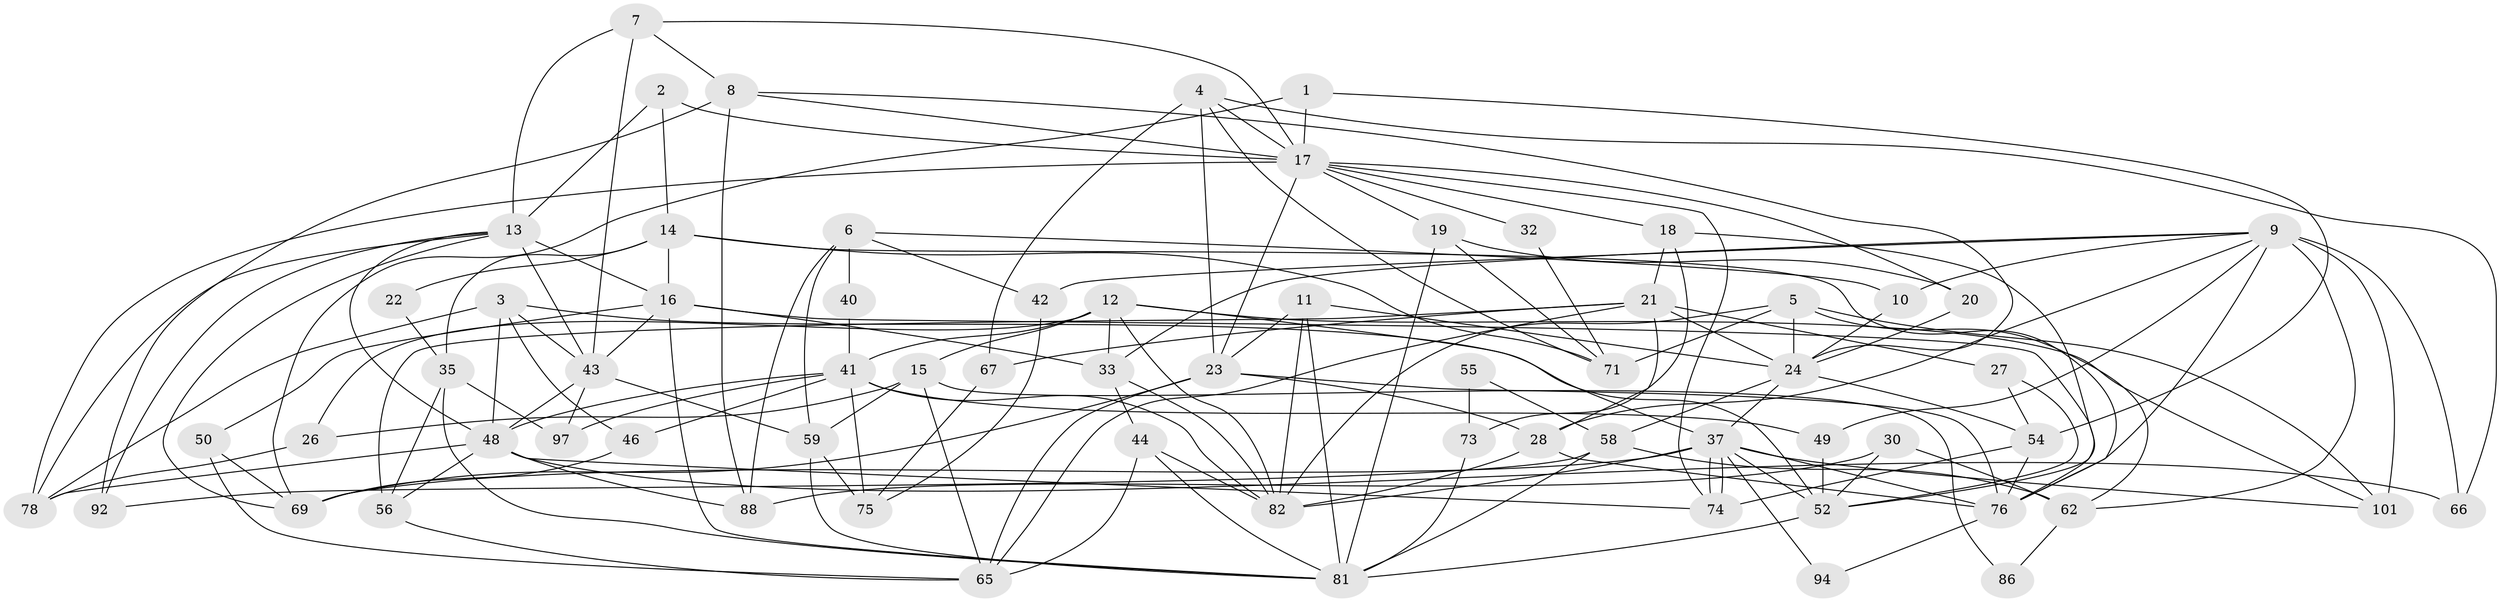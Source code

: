 // Generated by graph-tools (version 1.1) at 2025/23/03/03/25 07:23:58]
// undirected, 66 vertices, 163 edges
graph export_dot {
graph [start="1"]
  node [color=gray90,style=filled];
  1;
  2;
  3;
  4;
  5 [super="+85"];
  6 [super="+68"];
  7 [super="+83"];
  8 [super="+51"];
  9 [super="+70"];
  10;
  11 [super="+36"];
  12 [super="+96"];
  13 [super="+39"];
  14 [super="+53"];
  15;
  16 [super="+38"];
  17 [super="+29"];
  18;
  19 [super="+34"];
  20;
  21 [super="+57"];
  22 [super="+25"];
  23 [super="+31"];
  24 [super="+93"];
  26;
  27;
  28 [super="+77"];
  30 [super="+89"];
  32;
  33 [super="+61"];
  35 [super="+84"];
  37 [super="+99"];
  40;
  41 [super="+47"];
  42;
  43 [super="+45"];
  44;
  46;
  48 [super="+64"];
  49;
  50;
  52 [super="+60"];
  54 [super="+95"];
  55;
  56;
  58 [super="+63"];
  59 [super="+72"];
  62;
  65 [super="+87"];
  66;
  67;
  69 [super="+79"];
  71 [super="+80"];
  73;
  74;
  75;
  76 [super="+100"];
  78 [super="+98"];
  81 [super="+90"];
  82 [super="+91"];
  86;
  88;
  92;
  94;
  97;
  101;
  1 -- 54;
  1 -- 69;
  1 -- 17;
  2 -- 14;
  2 -- 17;
  2 -- 13;
  3 -- 43;
  3 -- 46;
  3 -- 48;
  3 -- 52;
  3 -- 78;
  4 -- 67;
  4 -- 23;
  4 -- 17;
  4 -- 66;
  4 -- 71;
  5 -- 62;
  5 -- 101 [weight=2];
  5 -- 24;
  5 -- 71;
  5 -- 82;
  6 -- 42;
  6 -- 10;
  6 -- 40;
  6 -- 88;
  6 -- 59;
  7 -- 43;
  7 -- 13;
  7 -- 8;
  7 -- 17;
  8 -- 17;
  8 -- 92;
  8 -- 24;
  8 -- 88;
  9 -- 62;
  9 -- 10;
  9 -- 42;
  9 -- 76;
  9 -- 49;
  9 -- 66;
  9 -- 33;
  9 -- 101;
  9 -- 28;
  10 -- 24;
  11 -- 23 [weight=2];
  11 -- 81 [weight=2];
  11 -- 24;
  11 -- 82;
  12 -- 82;
  12 -- 33;
  12 -- 101;
  12 -- 26;
  12 -- 15;
  12 -- 41;
  12 -- 37;
  13 -- 48;
  13 -- 92;
  13 -- 69;
  13 -- 43;
  13 -- 16;
  13 -- 78;
  14 -- 16;
  14 -- 22;
  14 -- 35;
  14 -- 71;
  14 -- 76;
  15 -- 26;
  15 -- 59;
  15 -- 65;
  15 -- 86;
  16 -- 50;
  16 -- 81;
  16 -- 33;
  16 -- 43;
  16 -- 76;
  17 -- 19;
  17 -- 20;
  17 -- 23;
  17 -- 32;
  17 -- 18;
  17 -- 74;
  17 -- 78;
  18 -- 73;
  18 -- 52;
  18 -- 21;
  19 -- 20;
  19 -- 81;
  19 -- 71;
  20 -- 24;
  21 -- 28;
  21 -- 65;
  21 -- 27;
  21 -- 67;
  21 -- 56;
  21 -- 24;
  22 -- 35 [weight=2];
  23 -- 28;
  23 -- 65;
  23 -- 76;
  23 -- 69;
  24 -- 58;
  24 -- 54;
  24 -- 37;
  26 -- 78;
  27 -- 54;
  27 -- 52;
  28 -- 82;
  28 -- 76;
  30 -- 62;
  30 -- 88;
  30 -- 52;
  32 -- 71;
  33 -- 44;
  33 -- 82;
  35 -- 97;
  35 -- 81;
  35 -- 56;
  37 -- 74;
  37 -- 74;
  37 -- 76;
  37 -- 82;
  37 -- 94;
  37 -- 101;
  37 -- 52;
  37 -- 69;
  40 -- 41;
  41 -- 46;
  41 -- 48;
  41 -- 97;
  41 -- 49;
  41 -- 75;
  41 -- 82;
  42 -- 75;
  43 -- 59;
  43 -- 97;
  43 -- 48;
  44 -- 65;
  44 -- 82;
  44 -- 81;
  46 -- 69;
  48 -- 56;
  48 -- 74;
  48 -- 66;
  48 -- 88;
  48 -- 78;
  49 -- 52;
  50 -- 69;
  50 -- 65;
  52 -- 81;
  54 -- 76;
  54 -- 74;
  55 -- 73;
  55 -- 58;
  56 -- 65;
  58 -- 81;
  58 -- 92;
  58 -- 62;
  59 -- 75;
  59 -- 81;
  62 -- 86;
  67 -- 75;
  73 -- 81;
  76 -- 94;
}
